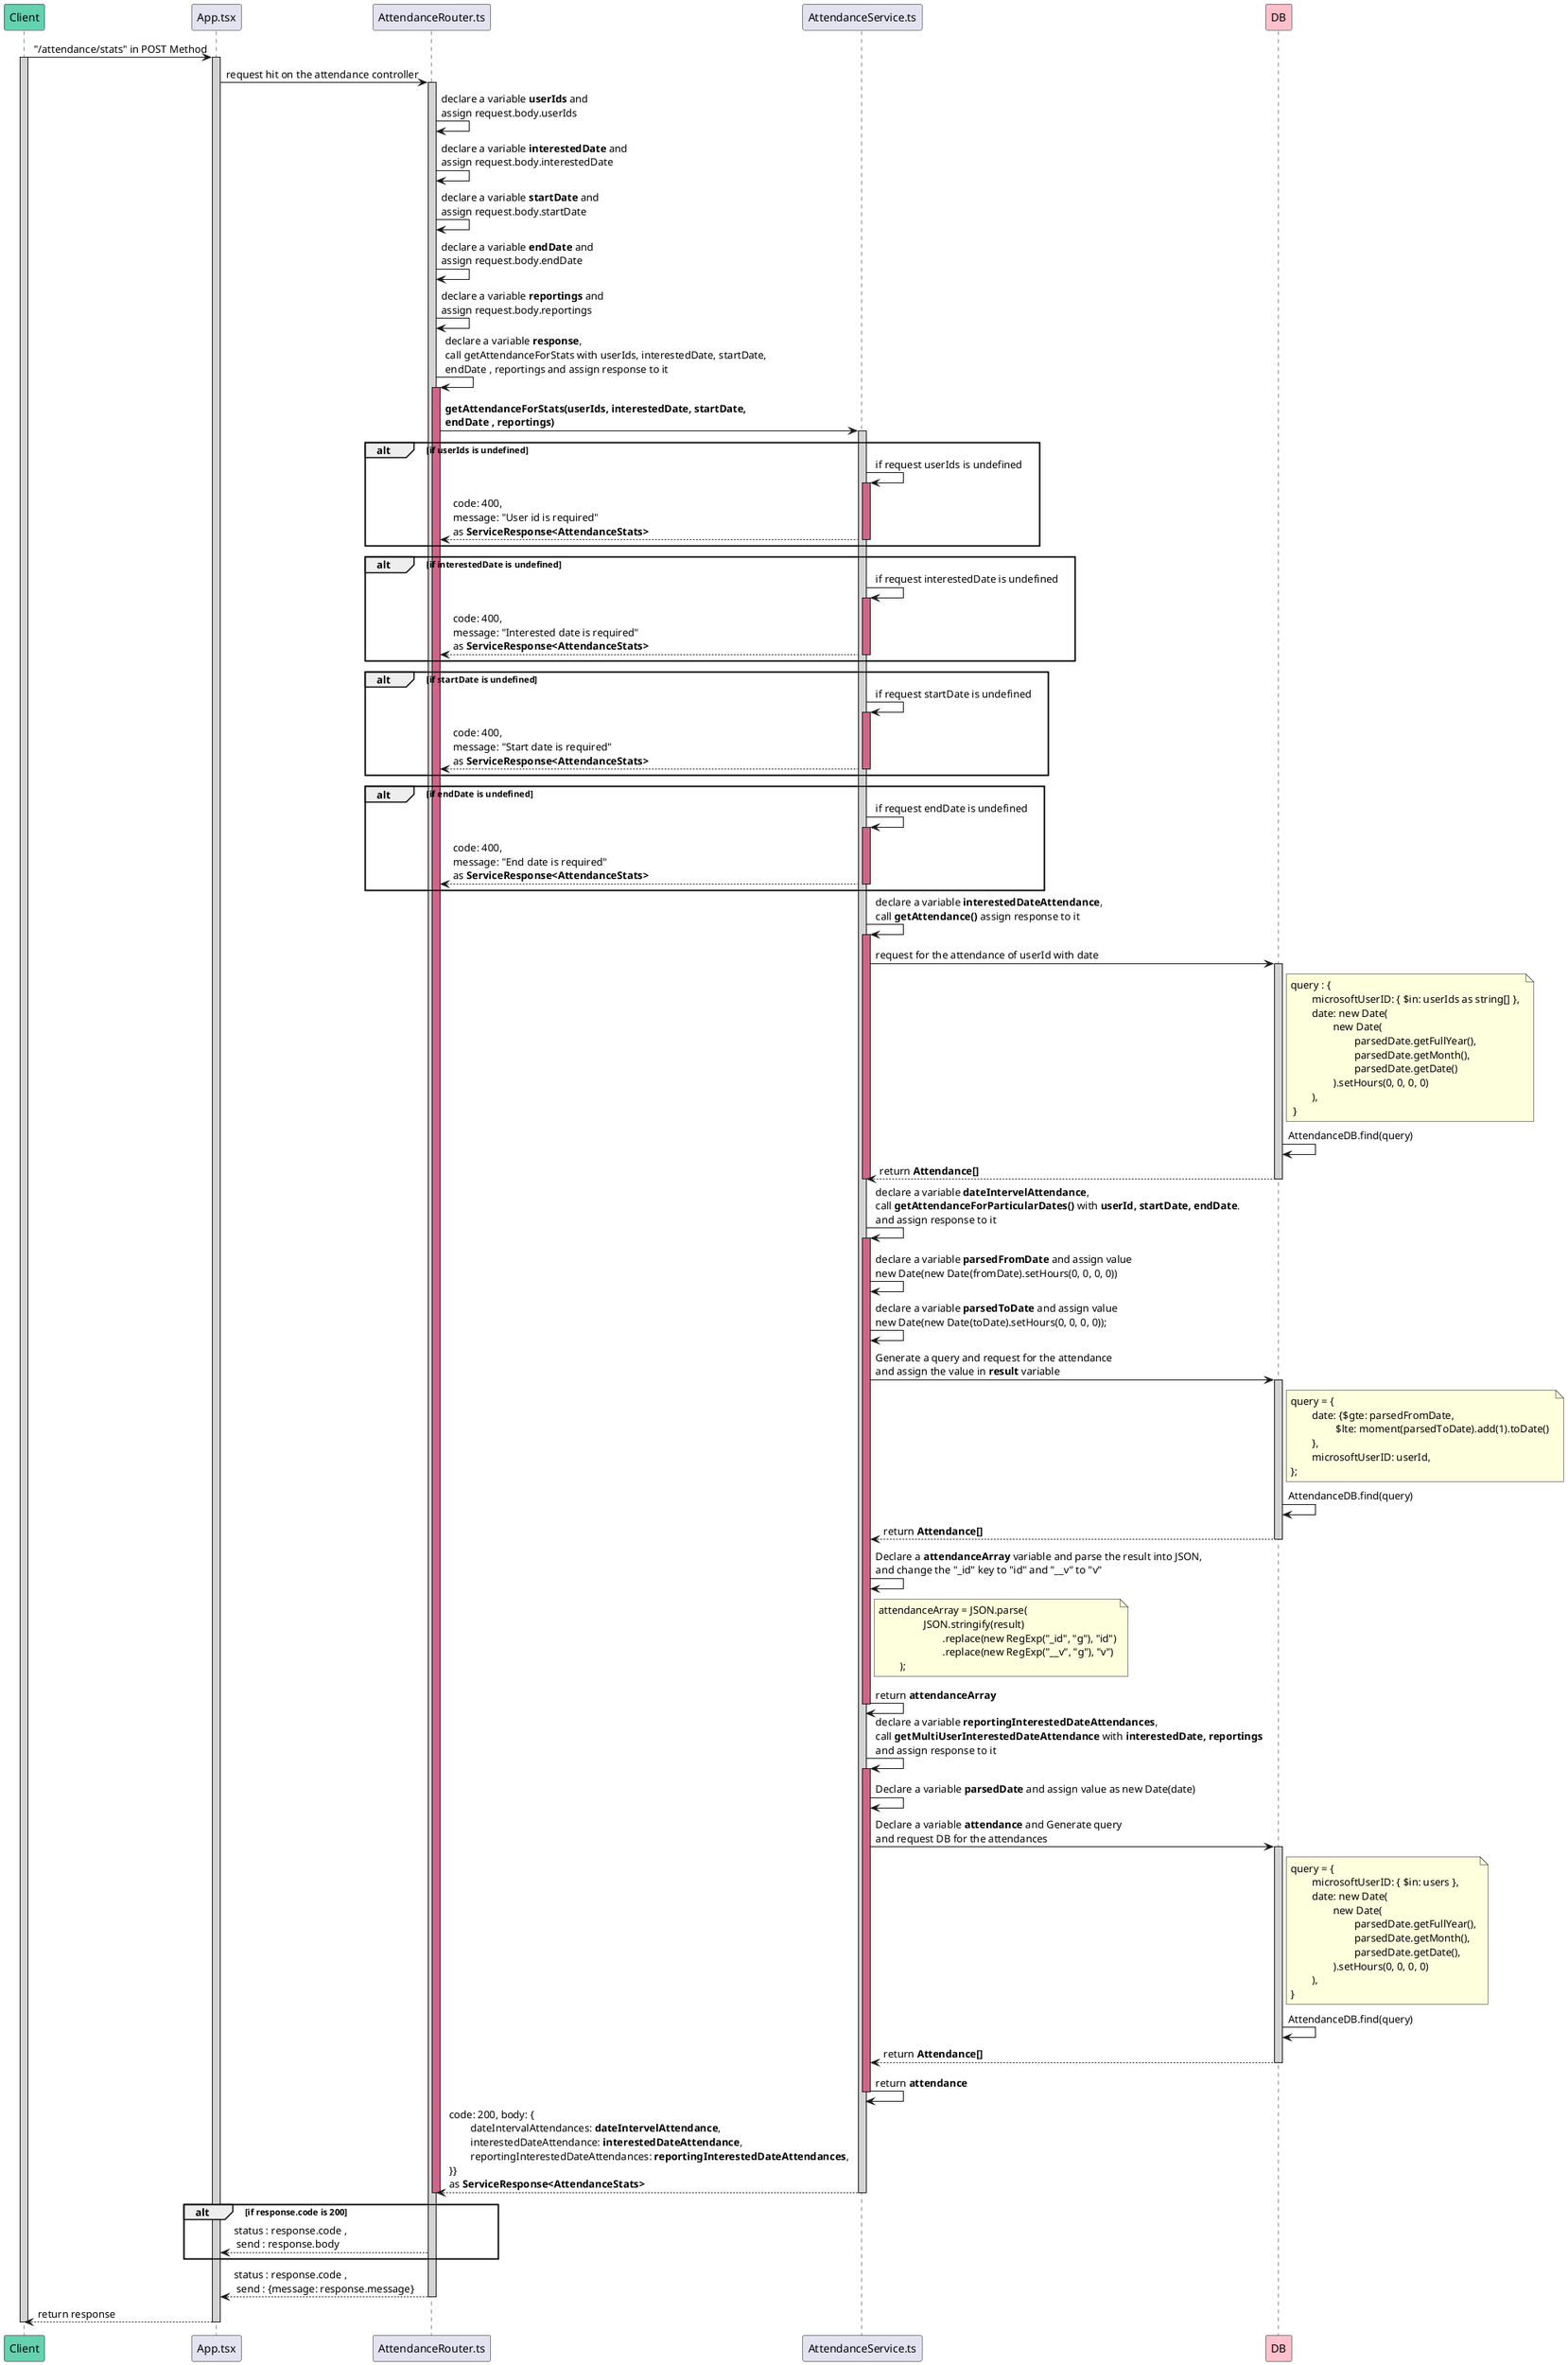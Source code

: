@startuml Attendance Statatics

participant Client #64D1AF
participant App.tsx
participant AttendanceRouter.ts
participant AttendanceService.ts
participant DB #FFC0CB

Client -> App.tsx : "/attendance/stats" in POST Method
activate Client #D3D3D3
activate App.tsx #D3D3D3

App.tsx -> AttendanceRouter.ts : request hit on the attendance controller
activate AttendanceRouter.ts #D3D3D3

AttendanceRouter.ts -> AttendanceRouter.ts : declare a variable **userIds** and \nassign request.body.userIds
AttendanceRouter.ts -> AttendanceRouter.ts : declare a variable **interestedDate** and \nassign request.body.interestedDate
AttendanceRouter.ts -> AttendanceRouter.ts : declare a variable **startDate** and \nassign request.body.startDate
AttendanceRouter.ts -> AttendanceRouter.ts : declare a variable **endDate** and \nassign request.body.endDate
AttendanceRouter.ts -> AttendanceRouter.ts : declare a variable **reportings** and \nassign request.body.reportings

AttendanceRouter.ts -> AttendanceRouter.ts : declare a variable **response**, \ncall getAttendanceForStats with userIds, interestedDate, startDate, \nendDate , reportings and assign response to it
activate AttendanceRouter.ts  #D16587

AttendanceRouter.ts -> AttendanceService.ts : **getAttendanceForStats(userIds, interestedDate, startDate, **\n**endDate , reportings)**
activate AttendanceService.ts #D3D3D3

alt if userIds is undefined 
    AttendanceService.ts -> AttendanceService.ts : if request userIds is undefined
    activate AttendanceService.ts #D16587
    AttendanceRouter.ts <-- AttendanceService.ts : code: 400, \nmessage: "User id is required"\nas **ServiceResponse<AttendanceStats>**
    deactivate AttendanceService.ts
end

alt if interestedDate is undefined 
    AttendanceService.ts -> AttendanceService.ts : if request interestedDate is undefined
    activate AttendanceService.ts #D16587
    AttendanceRouter.ts <-- AttendanceService.ts : code: 400, \nmessage: "Interested date is required"\nas **ServiceResponse<AttendanceStats>**
    deactivate AttendanceService.ts
end

alt if startDate is undefined 
    AttendanceService.ts -> AttendanceService.ts : if request startDate is undefined 
    activate AttendanceService.ts #D16587
    AttendanceRouter.ts <-- AttendanceService.ts : code: 400, \nmessage: "Start date is required"\nas **ServiceResponse<AttendanceStats>**
    deactivate AttendanceService.ts
end

alt if endDate is undefined 
    AttendanceService.ts -> AttendanceService.ts : if request endDate is undefined
    activate AttendanceService.ts #D16587
    AttendanceRouter.ts <-- AttendanceService.ts : code: 400, \nmessage: "End date is required"\nas **ServiceResponse<AttendanceStats>**
    deactivate AttendanceService.ts
end

AttendanceService.ts -> AttendanceService.ts : declare a variable **interestedDateAttendance**, \ncall **getAttendance()** assign response to it

activate AttendanceService.ts #D16587

    AttendanceService.ts -> DB : request for the attendance of userId with date

    activate DB #D3D3D3

    note right of DB : query : { \n\tmicrosoftUserID: { $in: userIds as string[] }, \n\tdate: new Date(\n\t\tnew Date(\n\t\t\tparsedDate.getFullYear(),\n\t\t\tparsedDate.getMonth(), \n\t\t\tparsedDate.getDate()\n\t\t).setHours(0, 0, 0, 0) \n\t),\n }

    DB -> DB : AttendanceDB.find(query)

    AttendanceService.ts <-- DB : return **Attendance[]**

    deactivate DB

deactivate AttendanceService.ts

AttendanceService.ts -> AttendanceService.ts : declare a variable **dateIntervelAttendance**, \ncall **getAttendanceForParticularDates()** with **userId, startDate, endDate**. \nand assign response to it

activate AttendanceService.ts #D16587

    AttendanceService.ts -> AttendanceService.ts : declare a variable **parsedFromDate** and assign value \nnew Date(new Date(fromDate).setHours(0, 0, 0, 0))
    AttendanceService.ts -> AttendanceService.ts : declare a variable **parsedToDate** and assign value \nnew Date(new Date(toDate).setHours(0, 0, 0, 0));

    AttendanceService.ts -> DB : Generate a query and request for the attendance \nand assign the value in **result** variable
    activate DB #D3D3D3

    note right of DB : query = {\n\tdate: {$gte: parsedFromDate, \n\t\t $lte: moment(parsedToDate).add(1).toDate() \n\t},\n\tmicrosoftUserID: userId,\n};
    DB -> DB : AttendanceDB.find(query)

    AttendanceService.ts <-- DB : return **Attendance[]** 

    deactivate DB

    AttendanceService.ts -> AttendanceService.ts : Declare a **attendanceArray** variable and parse the result into JSON, \nand change the "_id" key to "id" and "__v" to "v"

    note right of AttendanceService.ts : attendanceArray = JSON.parse(\n\t\t JSON.stringify(result)\n\t\t\t.replace(new RegExp("_id", "g"), "id")\n\t\t\t.replace(new RegExp("__v", "g"), "v")\n\t);

    AttendanceService.ts -> AttendanceService.ts : return **attendanceArray**

deactivate AttendanceService.ts

AttendanceService.ts -> AttendanceService.ts : declare a variable **reportingInterestedDateAttendances**, \ncall **getMultiUserInterestedDateAttendance** with **interestedDate, reportings** \nand assign response to it

activate AttendanceService.ts #D16587

    AttendanceService.ts -> AttendanceService.ts : Declare a variable **parsedDate** and assign value as new Date(date)

    AttendanceService.ts -> DB : Declare a variable **attendance** and Generate query \nand request DB for the attendances

    activate DB #D3D3D3

    note right of DB : query = {\n\tmicrosoftUserID: { $in: users }, \n\tdate: new Date(\n\t\tnew Date(\n\t\t\tparsedDate.getFullYear(),\n\t\t\tparsedDate.getMonth(),\n\t\t\tparsedDate.getDate(),\n\t\t).setHours(0, 0, 0, 0)\n\t),\n}
    DB -> DB : AttendanceDB.find(query)

    AttendanceService.ts <-- DB : return **Attendance[]**

    deactivate DB

    AttendanceService.ts -> AttendanceService.ts : return **attendance**

deactivate AttendanceService.ts 

AttendanceRouter.ts <-- AttendanceService.ts : code: 200, body: {\n\tdateIntervalAttendances: **dateIntervelAttendance**,\n\tinterestedDateAttendance: **interestedDateAttendance**,\n\treportingInterestedDateAttendances: **reportingInterestedDateAttendances**,\n}}\nas **ServiceResponse<AttendanceStats>**
deactivate AttendanceService.ts

deactivate AttendanceRouter.ts

alt if response.code is 200 
    App.tsx <-- AttendanceRouter.ts : status : response.code ,\n send : response.body
end

App.tsx <-- AttendanceRouter.ts : status : response.code ,\n send : {message: response.message}

deactivate AttendanceRouter.ts
Client <-- App.tsx : return response 

deactivate App.tsx
deactivate Client
@enduml